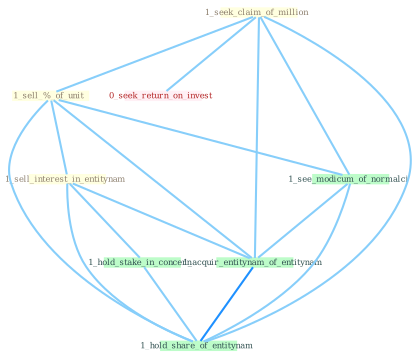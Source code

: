 Graph G{ 
    node
    [shape=polygon,style=filled,width=.5,height=.06,color="#BDFCC9",fixedsize=true,fontsize=4,
    fontcolor="#2f4f4f"];
    {node
    [color="#ffffe0", fontcolor="#8b7d6b"] "1_seek_claim_of_million " "1_sell_%_of_unit " "1_sell_interest_in_entitynam "}
{node [color="#fff0f5", fontcolor="#b22222"] "0_seek_return_on_invest "}
edge [color="#B0E2FF"];

	"1_seek_claim_of_million " -- "1_sell_%_of_unit " [w="1", color="#87cefa" ];
	"1_seek_claim_of_million " -- "0_seek_return_on_invest " [w="1", color="#87cefa" ];
	"1_seek_claim_of_million " -- "1_see_modicum_of_normalci " [w="1", color="#87cefa" ];
	"1_seek_claim_of_million " -- "1_acquir_entitynam_of_entitynam " [w="1", color="#87cefa" ];
	"1_seek_claim_of_million " -- "1_hold_share_of_entitynam " [w="1", color="#87cefa" ];
	"1_sell_%_of_unit " -- "1_sell_interest_in_entitynam " [w="1", color="#87cefa" ];
	"1_sell_%_of_unit " -- "1_see_modicum_of_normalci " [w="1", color="#87cefa" ];
	"1_sell_%_of_unit " -- "1_acquir_entitynam_of_entitynam " [w="1", color="#87cefa" ];
	"1_sell_%_of_unit " -- "1_hold_share_of_entitynam " [w="1", color="#87cefa" ];
	"1_sell_interest_in_entitynam " -- "1_hold_stake_in_concern " [w="1", color="#87cefa" ];
	"1_sell_interest_in_entitynam " -- "1_acquir_entitynam_of_entitynam " [w="1", color="#87cefa" ];
	"1_sell_interest_in_entitynam " -- "1_hold_share_of_entitynam " [w="1", color="#87cefa" ];
	"1_hold_stake_in_concern " -- "1_hold_share_of_entitynam " [w="1", color="#87cefa" ];
	"1_see_modicum_of_normalci " -- "1_acquir_entitynam_of_entitynam " [w="1", color="#87cefa" ];
	"1_see_modicum_of_normalci " -- "1_hold_share_of_entitynam " [w="1", color="#87cefa" ];
	"1_acquir_entitynam_of_entitynam " -- "1_hold_share_of_entitynam " [w="2", color="#1e90ff" , len=0.8];
}